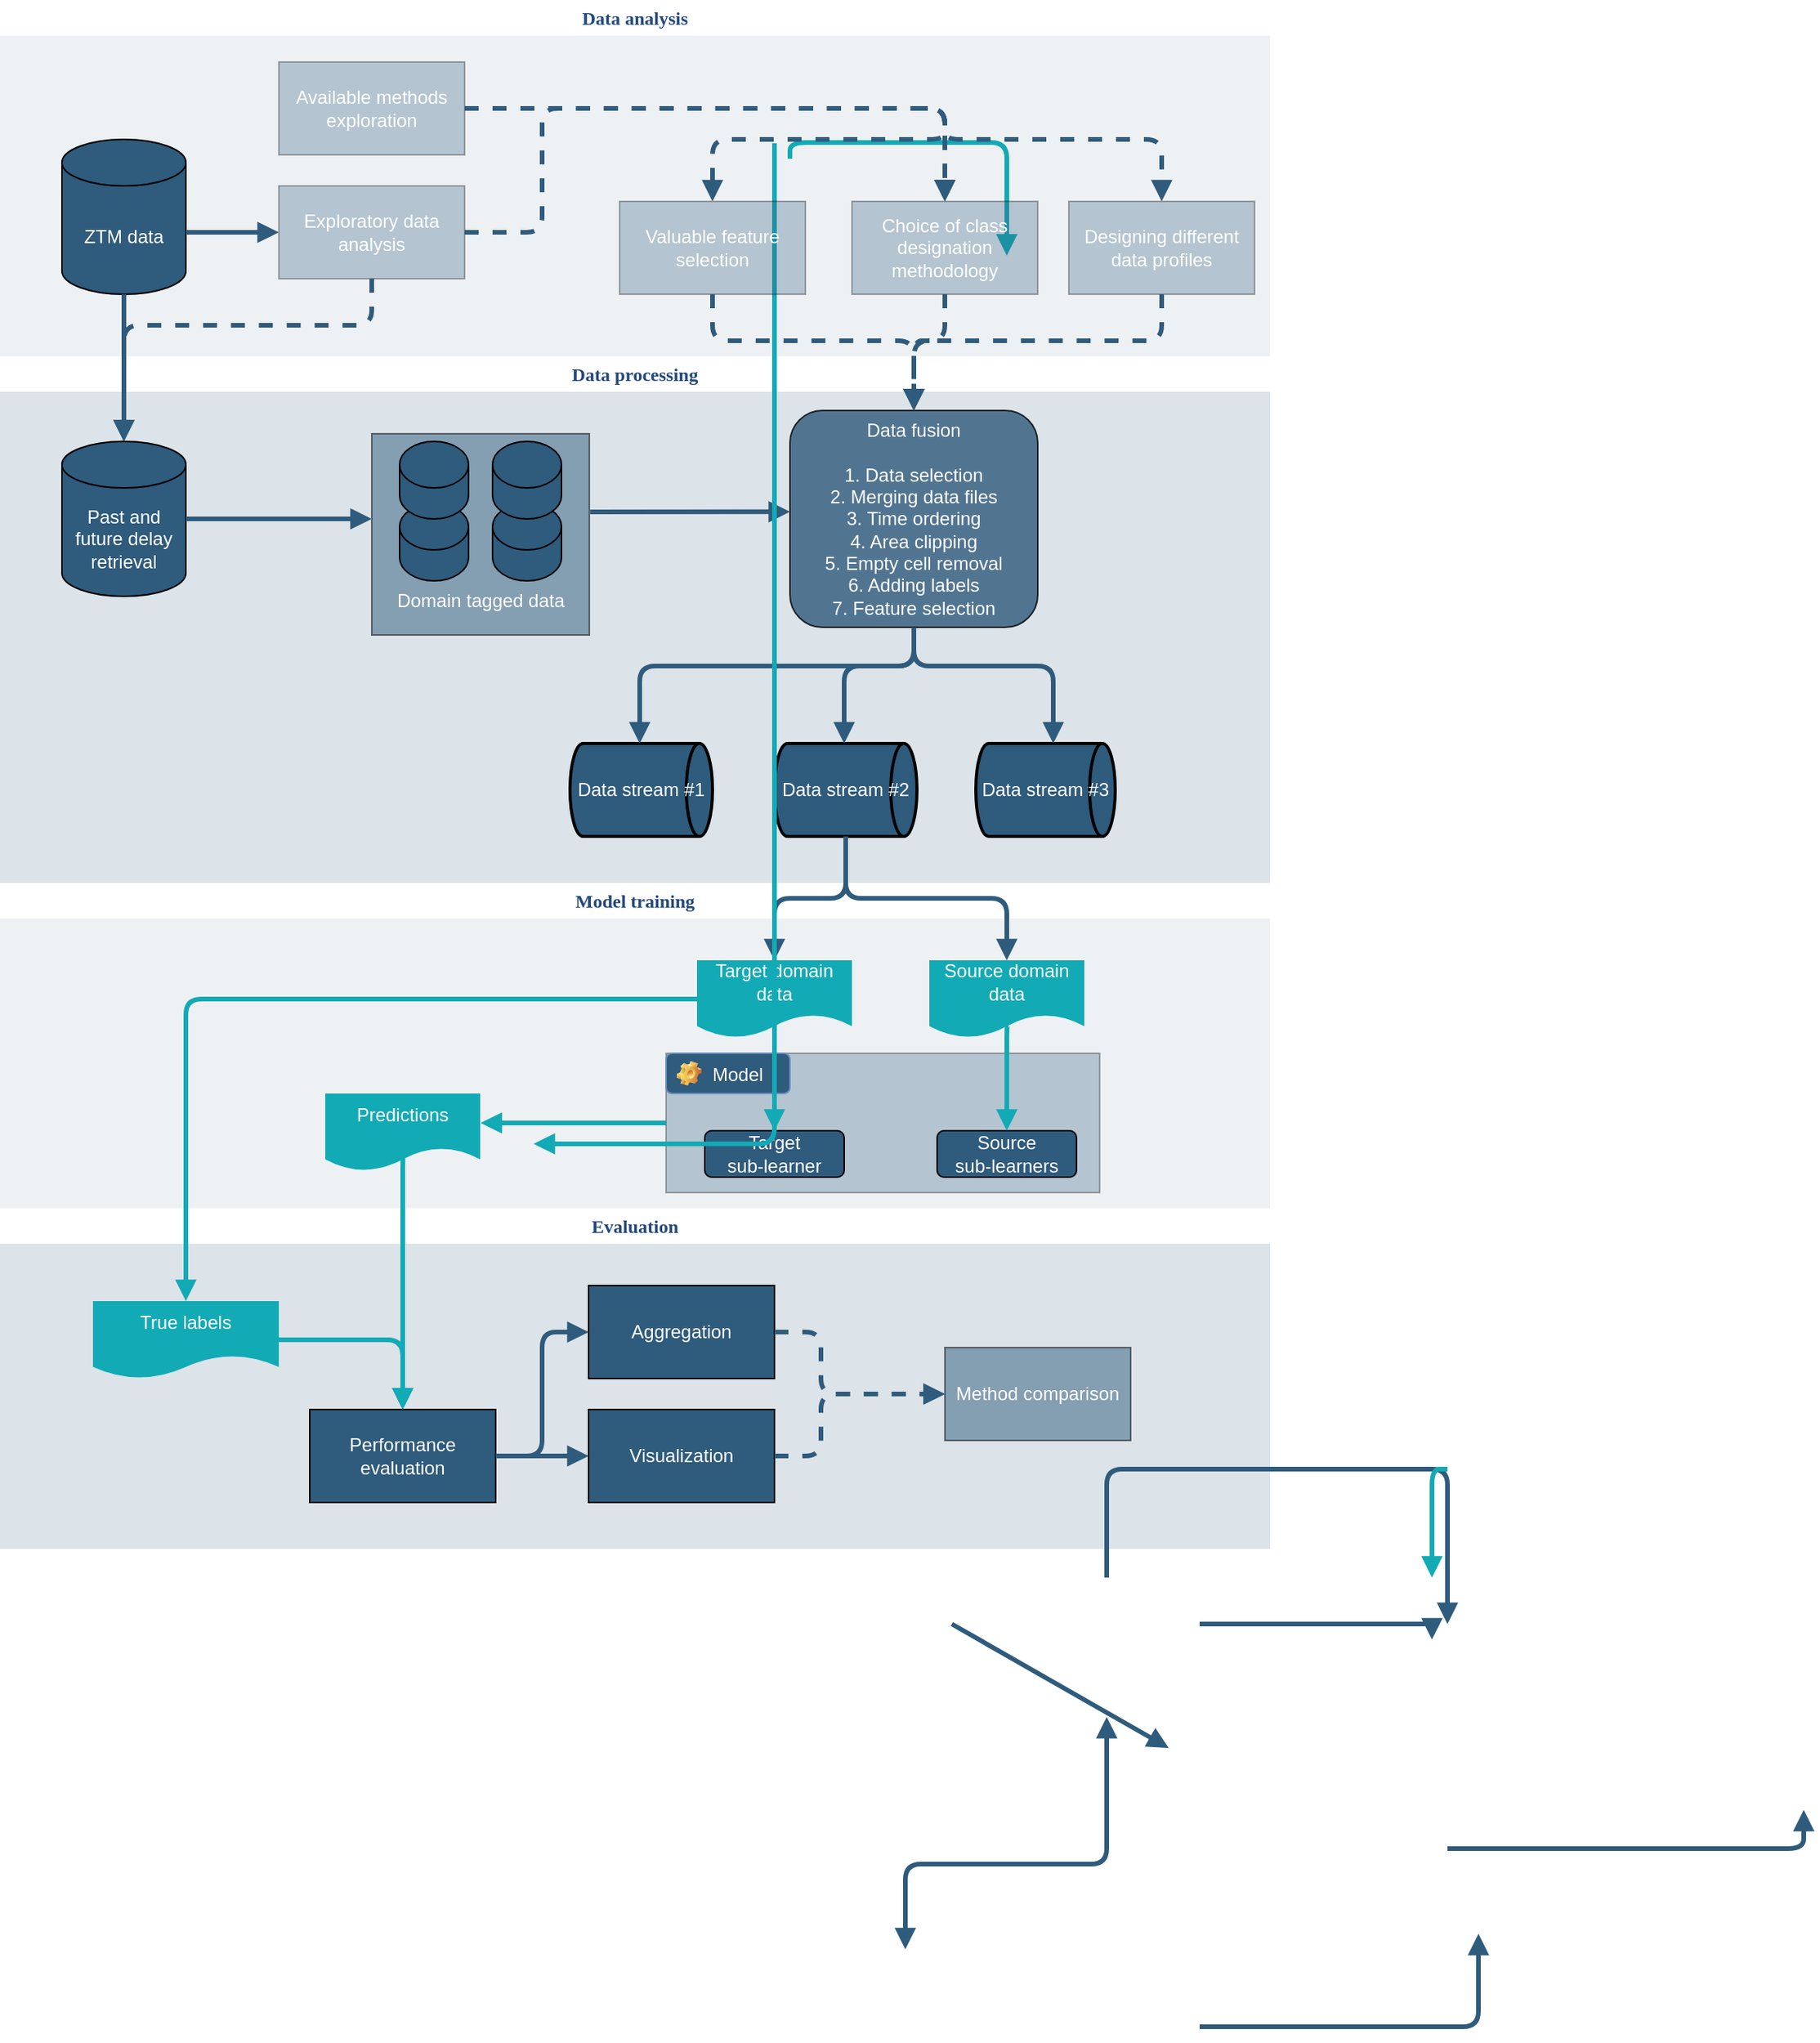 <mxfile version="19.0.3" type="device"><diagram id="07fea595-8f29-1299-0266-81d95cde20df" name="Page-1"><mxGraphModel dx="1357" dy="1702" grid="1" gridSize="10" guides="1" tooltips="1" connect="1" arrows="1" fold="1" page="1" pageScale="1" pageWidth="1169" pageHeight="827" background="#ffffff" math="0" shadow="0"><root><mxCell id="0"/><mxCell id="1" parent="0"/><mxCell id="170" value="&lt;font color=&quot;#23497d&quot;&gt;Data processing&lt;/font&gt;" style="swimlane;whiteSpace=wrap;fillColor=none;swimlaneFillColor=#BAC8D3;fontColor=#2F5B7C;fontFamily=Tahoma;html=1;strokeColor=none;opacity=50;" parent="1" vertex="1"><mxGeometry x="30" y="-540" width="820" height="340" as="geometry"><mxRectangle x="20" y="20" width="80" height="23" as="alternateBounds"/></mxGeometry></mxCell><mxCell id="Y4ShZxx5XBiJZ8ZqL_AV-230" value="&lt;br&gt;&lt;br&gt;&lt;br&gt;&lt;br&gt;&lt;br&gt;&lt;br&gt;Domain tagged data" style="rounded=0;whiteSpace=wrap;html=1;labelBackgroundColor=none;fontColor=#FFFFFF;fillColor=#2F5B7C;opacity=50;" vertex="1" parent="170"><mxGeometry x="240" y="50" width="140.5" height="130" as="geometry"/></mxCell><mxCell id="Y4ShZxx5XBiJZ8ZqL_AV-231" value="&lt;font color=&quot;#ffffff&quot;&gt;&lt;br&gt;&lt;/font&gt;" style="shape=cylinder3;whiteSpace=wrap;html=1;boundedLbl=1;backgroundOutline=1;size=15;labelBackgroundColor=none;fontColor=#000000;fillColor=#2F5B7C;" vertex="1" parent="170"><mxGeometry x="258" y="95" width="44.5" height="50" as="geometry"/></mxCell><mxCell id="Y4ShZxx5XBiJZ8ZqL_AV-232" value="&lt;font color=&quot;#ffffff&quot;&gt;&lt;br&gt;&lt;/font&gt;" style="shape=cylinder3;whiteSpace=wrap;html=1;boundedLbl=1;backgroundOutline=1;size=15;labelBackgroundColor=none;fontColor=#000000;fillColor=#2F5B7C;" vertex="1" parent="170"><mxGeometry x="318" y="95" width="44.5" height="50" as="geometry"/></mxCell><mxCell id="Y4ShZxx5XBiJZ8ZqL_AV-233" value="&lt;font color=&quot;#ffffff&quot;&gt;&lt;br&gt;&lt;/font&gt;" style="shape=cylinder3;whiteSpace=wrap;html=1;boundedLbl=1;backgroundOutline=1;size=15;labelBackgroundColor=none;fontColor=#000000;fillColor=#2F5B7C;" vertex="1" parent="170"><mxGeometry x="258" y="55" width="44.5" height="50" as="geometry"/></mxCell><mxCell id="Y4ShZxx5XBiJZ8ZqL_AV-234" value="&lt;font color=&quot;#ffffff&quot;&gt;&lt;br&gt;&lt;/font&gt;" style="shape=cylinder3;whiteSpace=wrap;html=1;boundedLbl=1;backgroundOutline=1;size=15;labelBackgroundColor=none;fontColor=#000000;fillColor=#2F5B7C;" vertex="1" parent="170"><mxGeometry x="318" y="55" width="44.5" height="50" as="geometry"/></mxCell><mxCell id="Y4ShZxx5XBiJZ8ZqL_AV-235" value="Past and future delay retrieval" style="shape=cylinder3;whiteSpace=wrap;html=1;boundedLbl=1;backgroundOutline=1;size=15;labelBackgroundColor=none;fontColor=#FFFFFF;fillColor=#2F5B7C;" vertex="1" parent="170"><mxGeometry x="40" y="55" width="80" height="100" as="geometry"/></mxCell><mxCell id="Y4ShZxx5XBiJZ8ZqL_AV-240" value="" style="edgeStyle=segmentEdgeStyle;strokeColor=#2F5B7C;strokeWidth=3;html=1;endArrow=block;endFill=1;exitX=1;exitY=0.5;exitDx=0;exitDy=0;exitPerimeter=0;" edge="1" parent="170" source="Y4ShZxx5XBiJZ8ZqL_AV-235"><mxGeometry width="100" height="100" relative="1" as="geometry"><mxPoint x="120" y="114.5" as="sourcePoint"/><mxPoint x="240" y="105" as="targetPoint"/><Array as="points"/></mxGeometry></mxCell><mxCell id="Y4ShZxx5XBiJZ8ZqL_AV-243" value="Data fusion&lt;br&gt;&lt;br&gt;1. Data selection&lt;br&gt;2. Merging data files&lt;br&gt;&lt;span style=&quot;text-align: left; background-color: initial;&quot;&gt;3. Time ordering&lt;/span&gt;&lt;br&gt;&lt;span style=&quot;background-color: initial;&quot;&gt;4. Area clipping&lt;/span&gt;&lt;br&gt;5. Empty cell removal&lt;br&gt;6. Adding labels&lt;br&gt;7. Feature selection" style="rounded=1;whiteSpace=wrap;html=1;labelBackgroundColor=none;fontColor=#FFFFFF;fillColor=#2F5B7C;opacity=80;" vertex="1" parent="170"><mxGeometry x="510" y="35" width="160" height="140" as="geometry"/></mxCell><mxCell id="Y4ShZxx5XBiJZ8ZqL_AV-245" value="" style="edgeStyle=segmentEdgeStyle;strokeColor=#2F5B7C;strokeWidth=3;html=1;endArrow=block;endFill=1;exitX=1.004;exitY=0.388;exitDx=0;exitDy=0;exitPerimeter=0;" edge="1" parent="170" source="Y4ShZxx5XBiJZ8ZqL_AV-230"><mxGeometry width="100" height="100" relative="1" as="geometry"><mxPoint x="310" y="110" as="sourcePoint"/><mxPoint x="510" y="100" as="targetPoint"/><Array as="points"/></mxGeometry></mxCell><mxCell id="Y4ShZxx5XBiJZ8ZqL_AV-246" value="&lt;font color=&quot;#000000&quot;&gt;&lt;br&gt;&lt;/font&gt;" style="edgeLabel;html=1;align=center;verticalAlign=middle;resizable=0;points=[];fontColor=#FFFFFF;labelBackgroundColor=none;" vertex="1" connectable="0" parent="Y4ShZxx5XBiJZ8ZqL_AV-245"><mxGeometry x="-0.452" y="-2" relative="1" as="geometry"><mxPoint x="18" y="-20" as="offset"/></mxGeometry></mxCell><mxCell id="Y4ShZxx5XBiJZ8ZqL_AV-248" value="Data stream #1" style="strokeWidth=2;html=1;shape=mxgraph.flowchart.direct_data;whiteSpace=wrap;labelBackgroundColor=none;fontColor=#FFFFFF;fillColor=#2F5B7C;" vertex="1" parent="170"><mxGeometry x="368" y="250" width="92" height="60" as="geometry"/></mxCell><mxCell id="Y4ShZxx5XBiJZ8ZqL_AV-249" value="Data stream #2" style="strokeWidth=2;html=1;shape=mxgraph.flowchart.direct_data;whiteSpace=wrap;labelBackgroundColor=none;fontColor=#FFFFFF;fillColor=#2F5B7C;" vertex="1" parent="170"><mxGeometry x="500" y="250" width="92" height="60" as="geometry"/></mxCell><mxCell id="Y4ShZxx5XBiJZ8ZqL_AV-250" value="Data stream #3" style="strokeWidth=2;html=1;shape=mxgraph.flowchart.direct_data;whiteSpace=wrap;labelBackgroundColor=none;fontColor=#FFFFFF;fillColor=#2F5B7C;" vertex="1" parent="170"><mxGeometry x="630" y="250" width="90" height="60" as="geometry"/></mxCell><mxCell id="Y4ShZxx5XBiJZ8ZqL_AV-251" value="" style="edgeStyle=segmentEdgeStyle;strokeColor=#2F5B7C;strokeWidth=3;html=1;endArrow=block;endFill=1;exitX=0.5;exitY=1;exitDx=0;exitDy=0;" edge="1" parent="170" source="Y4ShZxx5XBiJZ8ZqL_AV-243"><mxGeometry x="630" y="210" width="100" height="100" as="geometry"><mxPoint x="630" y="210" as="sourcePoint"/><mxPoint x="680" y="250" as="targetPoint"/><Array as="points"><mxPoint x="590" y="200"/><mxPoint x="680" y="200"/></Array></mxGeometry></mxCell><mxCell id="Y4ShZxx5XBiJZ8ZqL_AV-252" value="" style="edgeStyle=segmentEdgeStyle;strokeColor=#2F5B7C;strokeWidth=3;html=1;endArrow=block;endFill=1;exitX=0.5;exitY=1;exitDx=0;exitDy=0;" edge="1" parent="170" source="Y4ShZxx5XBiJZ8ZqL_AV-243"><mxGeometry x="465" y="530" width="100" height="100" as="geometry"><mxPoint x="565" y="180" as="sourcePoint"/><mxPoint x="545" y="250" as="targetPoint"/><Array as="points"><mxPoint x="590" y="200"/><mxPoint x="545" y="200"/></Array></mxGeometry></mxCell><mxCell id="Y4ShZxx5XBiJZ8ZqL_AV-253" value="" style="edgeStyle=segmentEdgeStyle;strokeColor=#2F5B7C;strokeWidth=3;html=1;endArrow=block;endFill=1;exitX=0.5;exitY=1;exitDx=0;exitDy=0;" edge="1" parent="170" source="Y4ShZxx5XBiJZ8ZqL_AV-243"><mxGeometry x="302.75" y="850" width="100" height="100" as="geometry"><mxPoint x="567.75" y="180" as="sourcePoint"/><mxPoint x="413" y="250" as="targetPoint"/><Array as="points"><mxPoint x="590" y="200"/><mxPoint x="413" y="200"/></Array></mxGeometry></mxCell><mxCell id="183" value="&lt;font color=&quot;#23497d&quot;&gt;Model training&lt;/font&gt;" style="swimlane;whiteSpace=wrap;fillColor=none;swimlaneFillColor=#BAC8D3;fontColor=#2F5B7C;fontFamily=Tahoma;html=1;strokeColor=none;opacity=25;" parent="1" vertex="1"><mxGeometry x="30" y="-200" width="820" height="210" as="geometry"><mxRectangle x="20" y="20" width="80" height="23" as="alternateBounds"/></mxGeometry></mxCell><mxCell id="Y4ShZxx5XBiJZ8ZqL_AV-256" value="Target domain&lt;br&gt;data&lt;br&gt; " style="shape=document;whiteSpace=wrap;verticalAlign=middle;strokeColor=none;fillColor=#12aab5;shadow=0;fontColor=#FFFFFF;fontFamily=Helvetica;fontStyle=0;html=1;fontSize=12;spacing=6;spacingBottom=22;" vertex="1" parent="183"><mxGeometry x="450" y="50" width="100" height="50" as="geometry"/></mxCell><mxCell id="Y4ShZxx5XBiJZ8ZqL_AV-257" value="Source domain&lt;br&gt;data&lt;br&gt; " style="shape=document;whiteSpace=wrap;verticalAlign=middle;strokeColor=none;fillColor=#12aab5;shadow=0;fontColor=#FFFFFF;fontFamily=Helvetica;fontStyle=0;html=1;fontSize=12;spacing=6;spacingBottom=22;" vertex="1" parent="183"><mxGeometry x="600" y="50" width="100" height="50" as="geometry"/></mxCell><mxCell id="Y4ShZxx5XBiJZ8ZqL_AV-283" value="" style="rounded=0;whiteSpace=wrap;html=1;labelBackgroundColor=none;fontColor=#FFFFFF;fillColor=#2F5B7C;opacity=30;" vertex="1" parent="183"><mxGeometry x="430" y="110" width="280" height="90" as="geometry"/></mxCell><mxCell id="Y4ShZxx5XBiJZ8ZqL_AV-288" value="Model" style="label;fontStyle=0;strokeColor=#6c8ebf;fillColor=#2F5B7C;align=left;verticalAlign=top;overflow=hidden;spacingLeft=28;spacingRight=4;rotatable=0;points=[[0,0.5],[1,0.5]];portConstraint=eastwest;imageWidth=16;imageHeight=16;image=img/clipart/Gear_128x128.png;labelBackgroundColor=none;fontColor=#FFFFFF;" vertex="1" parent="183"><mxGeometry x="430" y="110" width="80" height="26" as="geometry"/></mxCell><mxCell id="Y4ShZxx5XBiJZ8ZqL_AV-289" value="Target&lt;br&gt;sub-learner" style="rounded=1;whiteSpace=wrap;html=1;labelBackgroundColor=none;fontColor=#FFFFFF;fillColor=#2F5B7C;" vertex="1" parent="183"><mxGeometry x="455" y="160" width="90" height="30" as="geometry"/></mxCell><mxCell id="Y4ShZxx5XBiJZ8ZqL_AV-290" value="" style="edgeStyle=segmentEdgeStyle;strokeColor=#12AAB5;strokeWidth=3;html=1;endArrow=block;endFill=1;exitX=0.5;exitY=0.85;exitDx=0;exitDy=0;exitPerimeter=0;labelBorderColor=none;shadow=0;" edge="1" parent="183" source="Y4ShZxx5XBiJZ8ZqL_AV-256" target="Y4ShZxx5XBiJZ8ZqL_AV-289"><mxGeometry x="214.5" y="643.5" width="100" height="100" as="geometry"><mxPoint x="150" y="315" as="sourcePoint"/><mxPoint x="500" y="130" as="targetPoint"/><Array as="points"/></mxGeometry></mxCell><mxCell id="Y4ShZxx5XBiJZ8ZqL_AV-291" value="Source&lt;br&gt;sub-learners" style="rounded=1;whiteSpace=wrap;html=1;labelBackgroundColor=none;fontColor=#FFFFFF;fillColor=#2F5B7C;" vertex="1" parent="183"><mxGeometry x="605" y="160" width="90" height="30" as="geometry"/></mxCell><mxCell id="Y4ShZxx5XBiJZ8ZqL_AV-292" value="" style="edgeStyle=segmentEdgeStyle;strokeColor=#12AAB5;strokeWidth=3;html=1;endArrow=block;endFill=1;exitX=0.51;exitY=0.84;exitDx=0;exitDy=0;exitPerimeter=0;entryX=0.5;entryY=0;entryDx=0;entryDy=0;labelBorderColor=none;shadow=0;" edge="1" parent="183" source="Y4ShZxx5XBiJZ8ZqL_AV-257" target="Y4ShZxx5XBiJZ8ZqL_AV-291"><mxGeometry x="194.5" y="853.5" width="100" height="100" as="geometry"><mxPoint x="510" y="102.5" as="sourcePoint"/><mxPoint x="510" y="175" as="targetPoint"/><Array as="points"><mxPoint x="650" y="92"/></Array></mxGeometry></mxCell><mxCell id="Y4ShZxx5XBiJZ8ZqL_AV-326" value="Predictions&lt;br&gt; " style="shape=document;whiteSpace=wrap;verticalAlign=middle;strokeColor=none;fillColor=#12aab5;shadow=0;fontColor=#FFFFFF;fontFamily=Helvetica;fontStyle=0;html=1;fontSize=12;spacing=6;spacingBottom=22;" vertex="1" parent="183"><mxGeometry x="210" y="136" width="100" height="50" as="geometry"/></mxCell><mxCell id="Y4ShZxx5XBiJZ8ZqL_AV-325" value="" style="edgeStyle=segmentEdgeStyle;strokeColor=#12AAB5;strokeWidth=3;html=1;endArrow=block;endFill=1;exitX=0;exitY=0.5;exitDx=0;exitDy=0;labelBorderColor=none;shadow=0;entryX=1.003;entryY=0.389;entryDx=0;entryDy=0;entryPerimeter=0;" edge="1" parent="183" source="Y4ShZxx5XBiJZ8ZqL_AV-283" target="Y4ShZxx5XBiJZ8ZqL_AV-326"><mxGeometry x="194.5" y="853.5" width="100" height="100" as="geometry"><mxPoint x="510" y="102.5" as="sourcePoint"/><mxPoint x="350" y="140" as="targetPoint"/><Array as="points"/></mxGeometry></mxCell><mxCell id="187" value="&lt;font color=&quot;#23497d&quot;&gt;Evaluation&lt;/font&gt;" style="swimlane;whiteSpace=wrap;fillColor=none;swimlaneFillColor=#BAC8D3;fontColor=#2F5B7C;fontFamily=Tahoma;html=1;strokeColor=none;opacity=50;" parent="1" vertex="1"><mxGeometry x="30" y="10" width="820" height="220" as="geometry"><mxRectangle x="20" y="20" width="80" height="23" as="alternateBounds"/></mxGeometry></mxCell><mxCell id="189" value="True labels" style="shape=document;whiteSpace=wrap;verticalAlign=middle;strokeColor=none;fillColor=#12aab5;shadow=0;fontColor=#FFFFFF;fontFamily=Helvetica;fontStyle=0;html=1;fontSize=12;spacing=6;spacingBottom=22;" parent="187" vertex="1"><mxGeometry x="60" y="60" width="120" height="50" as="geometry"/></mxCell><mxCell id="Y4ShZxx5XBiJZ8ZqL_AV-330" value="Performance evaluation" style="rounded=0;whiteSpace=wrap;html=1;labelBackgroundColor=none;fontColor=#FFFFFF;fillColor=#2F5B7C;" vertex="1" parent="187"><mxGeometry x="200" y="130" width="120" height="60" as="geometry"/></mxCell><mxCell id="Y4ShZxx5XBiJZ8ZqL_AV-331" value="Aggregation" style="rounded=0;whiteSpace=wrap;html=1;labelBackgroundColor=none;fontColor=#FFFFFF;fillColor=#2F5B7C;" vertex="1" parent="187"><mxGeometry x="380" y="50" width="120" height="60" as="geometry"/></mxCell><mxCell id="Y4ShZxx5XBiJZ8ZqL_AV-332" value="Visualization" style="rounded=0;whiteSpace=wrap;html=1;labelBackgroundColor=none;fontColor=#FFFFFF;fillColor=#2F5B7C;" vertex="1" parent="187"><mxGeometry x="380" y="130" width="120" height="60" as="geometry"/></mxCell><mxCell id="Y4ShZxx5XBiJZ8ZqL_AV-333" value="" style="edgeStyle=segmentEdgeStyle;strokeColor=#2F5B7C;strokeWidth=3;html=1;endArrow=block;endFill=1;entryX=0;entryY=0.5;entryDx=0;entryDy=0;exitX=1;exitY=0.5;exitDx=0;exitDy=0;" edge="1" parent="187" source="Y4ShZxx5XBiJZ8ZqL_AV-330" target="Y4ShZxx5XBiJZ8ZqL_AV-332"><mxGeometry width="100" height="100" relative="1" as="geometry"><mxPoint x="556" y="-230" as="sourcePoint"/><mxPoint x="660" y="-150" as="targetPoint"/><Array as="points"><mxPoint x="350" y="160"/><mxPoint x="350" y="160"/></Array></mxGeometry></mxCell><mxCell id="Y4ShZxx5XBiJZ8ZqL_AV-334" value="" style="edgeStyle=segmentEdgeStyle;strokeColor=#2F5B7C;strokeWidth=3;html=1;endArrow=block;endFill=1;entryX=0;entryY=0.5;entryDx=0;entryDy=0;exitX=1;exitY=0.5;exitDx=0;exitDy=0;" edge="1" parent="187" source="Y4ShZxx5XBiJZ8ZqL_AV-330" target="Y4ShZxx5XBiJZ8ZqL_AV-331"><mxGeometry width="100" height="100" relative="1" as="geometry"><mxPoint x="330" y="170" as="sourcePoint"/><mxPoint x="390" y="170" as="targetPoint"/><Array as="points"><mxPoint x="350" y="160"/><mxPoint x="350" y="80"/></Array></mxGeometry></mxCell><mxCell id="Y4ShZxx5XBiJZ8ZqL_AV-335" value="Method comparison" style="rounded=0;whiteSpace=wrap;html=1;labelBackgroundColor=none;fontColor=#FFFFFF;fillColor=#2F5B7C;opacity=50;" vertex="1" parent="187"><mxGeometry x="610" y="90" width="120" height="60" as="geometry"/></mxCell><mxCell id="Y4ShZxx5XBiJZ8ZqL_AV-336" value="" style="edgeStyle=segmentEdgeStyle;strokeColor=#2F5B7C;strokeWidth=3;html=1;endArrow=block;endFill=1;entryX=0;entryY=0.5;entryDx=0;entryDy=0;exitX=1;exitY=0.5;exitDx=0;exitDy=0;dashed=1;" edge="1" parent="187" source="Y4ShZxx5XBiJZ8ZqL_AV-332" target="Y4ShZxx5XBiJZ8ZqL_AV-335"><mxGeometry width="100" height="100" relative="1" as="geometry"><mxPoint x="330" y="170.0" as="sourcePoint"/><mxPoint x="390" y="90" as="targetPoint"/><Array as="points"><mxPoint x="530" y="160"/><mxPoint x="530" y="120"/></Array></mxGeometry></mxCell><mxCell id="Y4ShZxx5XBiJZ8ZqL_AV-337" value="" style="edgeStyle=segmentEdgeStyle;strokeColor=#2F5B7C;strokeWidth=3;html=1;endArrow=block;endFill=1;exitX=1;exitY=0.5;exitDx=0;exitDy=0;dashed=1;entryX=0;entryY=0.5;entryDx=0;entryDy=0;" edge="1" parent="187" source="Y4ShZxx5XBiJZ8ZqL_AV-331" target="Y4ShZxx5XBiJZ8ZqL_AV-335"><mxGeometry width="100" height="100" relative="1" as="geometry"><mxPoint x="510" y="170.0" as="sourcePoint"/><mxPoint x="570" y="120" as="targetPoint"/><Array as="points"><mxPoint x="530" y="80"/><mxPoint x="530" y="120"/></Array></mxGeometry></mxCell><mxCell id="209" value="" style="edgeStyle=none;strokeColor=#2F5B7C;strokeWidth=3;html=1;endArrow=block;endFill=1;" parent="1" target="181" edge="1"><mxGeometry x="644.5" y="278.5" width="100" height="100" as="geometry"><mxPoint x="644.5" y="278.5" as="sourcePoint"/><mxPoint x="784.5" y="358.5" as="targetPoint"/></mxGeometry></mxCell><mxCell id="211" value="" style="edgeStyle=segmentEdgeStyle;strokeColor=#2F5B7C;strokeWidth=3;html=1;endArrow=block;endFill=1;" parent="1" target="181" edge="1"><mxGeometry x="644.5" y="308.5" width="100" height="100" as="geometry"><mxPoint x="644.5" y="433.5" as="sourcePoint"/><mxPoint x="744.5" y="338.5" as="targetPoint"/></mxGeometry></mxCell><mxCell id="212" value="" style="edgeStyle=segmentEdgeStyle;strokeColor=#2F5B7C;strokeWidth=3;html=1;endArrow=block;endFill=1;" parent="1" target="182" edge="1"><mxGeometry x="644.5" y="433.5" width="100" height="100" as="geometry"><mxPoint x="644.5" y="433.5" as="sourcePoint"/><mxPoint x="614.5" y="488.5" as="targetPoint"/></mxGeometry></mxCell><mxCell id="213" value="" style="edgeStyle=segmentEdgeStyle;strokeColor=#2F5B7C;strokeWidth=3;html=1;endArrow=block;endFill=1;" parent="1" target="177" edge="1"><mxGeometry x="744.5" y="178.5" width="100" height="100" as="geometry"><mxPoint x="744.5" y="248.5" as="sourcePoint"/><mxPoint x="964.5" y="278.5" as="targetPoint"/><Array as="points"><mxPoint x="744.5" y="178.5"/></Array></mxGeometry></mxCell><mxCell id="214" value="" style="edgeStyle=segmentEdgeStyle;strokeColor=#2F5B7C;strokeWidth=3;html=1;endArrow=block;endFill=1;" parent="1" target="179" edge="1"><mxGeometry x="804.5" y="278.5" width="100" height="100" as="geometry"><mxPoint x="804.5" y="278.5" as="sourcePoint"/><mxPoint x="954.5" y="288.5" as="targetPoint"/></mxGeometry></mxCell><mxCell id="215" value="" style="edgeStyle=segmentEdgeStyle;strokeColor=#2F5B7C;strokeWidth=3;html=1;endArrow=block;endFill=1;" parent="1" target="178" edge="1"><mxGeometry x="804.5" y="538.5" width="100" height="100" as="geometry"><mxPoint x="804.5" y="538.5" as="sourcePoint"/><mxPoint x="984.5" y="478.5" as="targetPoint"/></mxGeometry></mxCell><mxCell id="216" value="" style="edgeStyle=segmentEdgeStyle;strokeColor=#2F5B7C;strokeWidth=3;html=1;endArrow=block;endFill=1;" parent="1" target="199" edge="1"><mxGeometry x="964.5" y="423.5" width="100" height="100" as="geometry"><mxPoint x="964.5" y="423.5" as="sourcePoint"/><mxPoint x="1194.5" y="398.5" as="targetPoint"/></mxGeometry></mxCell><mxCell id="217" value="" style="edgeStyle=segmentEdgeStyle;strokeColor=#12AAB5;strokeWidth=3;html=1;endArrow=block;endFill=1;" parent="1" target="197" edge="1"><mxGeometry x="964.5" y="178.5" width="100" height="100" as="geometry"><mxPoint x="964.5" y="178.5" as="sourcePoint"/><mxPoint x="954.5" y="248.5" as="targetPoint"/></mxGeometry></mxCell><mxCell id="Y4ShZxx5XBiJZ8ZqL_AV-258" value="" style="edgeStyle=segmentEdgeStyle;strokeColor=#2F5B7C;strokeWidth=3;html=1;endArrow=block;endFill=1;exitX=0.5;exitY=1;exitDx=0;exitDy=0;exitPerimeter=0;entryX=0.5;entryY=0;entryDx=0;entryDy=0;" edge="1" parent="1" source="Y4ShZxx5XBiJZ8ZqL_AV-249" target="Y4ShZxx5XBiJZ8ZqL_AV-256"><mxGeometry width="100" height="100" relative="1" as="geometry"><mxPoint x="120" y="35" as="sourcePoint"/><mxPoint x="120" y="75" as="targetPoint"/><Array as="points"><mxPoint x="576" y="-190"/><mxPoint x="530" y="-190"/></Array></mxGeometry></mxCell><mxCell id="Y4ShZxx5XBiJZ8ZqL_AV-259" value="" style="edgeStyle=segmentEdgeStyle;strokeColor=#2F5B7C;strokeWidth=3;html=1;endArrow=block;endFill=1;entryX=0.5;entryY=0;entryDx=0;entryDy=0;exitX=0.5;exitY=1;exitDx=0;exitDy=0;exitPerimeter=0;" edge="1" parent="1" source="Y4ShZxx5XBiJZ8ZqL_AV-249" target="Y4ShZxx5XBiJZ8ZqL_AV-257"><mxGeometry width="100" height="100" relative="1" as="geometry"><mxPoint x="630" y="-210" as="sourcePoint"/><mxPoint x="540" y="-140" as="targetPoint"/><Array as="points"><mxPoint x="576" y="-190"/><mxPoint x="680" y="-190"/></Array></mxGeometry></mxCell><mxCell id="Y4ShZxx5XBiJZ8ZqL_AV-293" value="&lt;font color=&quot;#23497d&quot;&gt;Data analysis&lt;/font&gt;" style="swimlane;whiteSpace=wrap;fillColor=none;swimlaneFillColor=#BAC8D3;fontColor=#2F5B7C;fontFamily=Tahoma;html=1;strokeColor=none;opacity=25;" vertex="1" parent="1"><mxGeometry x="30" y="-770" width="820" height="230" as="geometry"><mxRectangle x="20" y="20" width="80" height="23" as="alternateBounds"/></mxGeometry></mxCell><mxCell id="Y4ShZxx5XBiJZ8ZqL_AV-301" value="" style="edgeStyle=segmentEdgeStyle;strokeColor=#12AAB5;strokeWidth=3;html=1;endArrow=block;endFill=1;exitX=0.5;exitY=0.85;exitDx=0;exitDy=0;exitPerimeter=0;entryX=0.5;entryY=0;entryDx=0;entryDy=0;labelBorderColor=none;shadow=0;" edge="1" parent="Y4ShZxx5XBiJZ8ZqL_AV-293" target="Y4ShZxx5XBiJZ8ZqL_AV-300"><mxGeometry x="214.5" y="643.5" width="100" height="100" as="geometry"><mxPoint x="500" y="92.5" as="sourcePoint"/><mxPoint x="344.5" y="738.5" as="targetPoint"/><Array as="points"><mxPoint x="500" y="150"/><mxPoint x="500" y="150"/></Array></mxGeometry></mxCell><mxCell id="Y4ShZxx5XBiJZ8ZqL_AV-303" value="" style="edgeStyle=segmentEdgeStyle;strokeColor=#12AAB5;strokeWidth=3;html=1;endArrow=block;endFill=1;exitX=0.51;exitY=0.84;exitDx=0;exitDy=0;exitPerimeter=0;entryX=0.5;entryY=0;entryDx=0;entryDy=0;labelBorderColor=none;shadow=0;" edge="1" parent="Y4ShZxx5XBiJZ8ZqL_AV-293" source="Y4ShZxx5XBiJZ8ZqL_AV-297"><mxGeometry x="194.5" y="853.5" width="100" height="100" as="geometry"><mxPoint x="510" y="102.5" as="sourcePoint"/><mxPoint x="650" y="165" as="targetPoint"/><Array as="points"><mxPoint x="650" y="92"/></Array></mxGeometry></mxCell><mxCell id="Y4ShZxx5XBiJZ8ZqL_AV-224" value="&lt;font color=&quot;#ffffff&quot;&gt;ZTM data&lt;/font&gt;" style="shape=cylinder3;whiteSpace=wrap;html=1;boundedLbl=1;backgroundOutline=1;size=15;labelBackgroundColor=none;fontColor=#000000;fillColor=#2F5B7C;" vertex="1" parent="Y4ShZxx5XBiJZ8ZqL_AV-293"><mxGeometry x="40" y="90" width="80" height="100" as="geometry"/></mxCell><mxCell id="Y4ShZxx5XBiJZ8ZqL_AV-306" value="Exploratory data&lt;br&gt;analysis" style="rounded=0;whiteSpace=wrap;html=1;labelBackgroundColor=none;fontColor=#FFFFFF;fillColor=#2F5B7C;opacity=30;" vertex="1" parent="Y4ShZxx5XBiJZ8ZqL_AV-293"><mxGeometry x="180" y="120" width="120" height="60" as="geometry"/></mxCell><mxCell id="Y4ShZxx5XBiJZ8ZqL_AV-307" value="Available methods&lt;br&gt;exploration" style="rounded=0;whiteSpace=wrap;html=1;labelBackgroundColor=none;fontColor=#FFFFFF;fillColor=#2F5B7C;opacity=30;" vertex="1" parent="Y4ShZxx5XBiJZ8ZqL_AV-293"><mxGeometry x="180" y="40" width="120" height="60" as="geometry"/></mxCell><mxCell id="Y4ShZxx5XBiJZ8ZqL_AV-309" value="" style="edgeStyle=segmentEdgeStyle;strokeColor=#2F5B7C;strokeWidth=3;html=1;endArrow=block;endFill=1;entryX=0;entryY=0.5;entryDx=0;entryDy=0;" edge="1" parent="Y4ShZxx5XBiJZ8ZqL_AV-293" target="Y4ShZxx5XBiJZ8ZqL_AV-306"><mxGeometry width="100" height="100" relative="1" as="geometry"><mxPoint x="120" y="150" as="sourcePoint"/><mxPoint x="90" y="295" as="targetPoint"/><Array as="points"><mxPoint x="120" y="150"/></Array></mxGeometry></mxCell><mxCell id="Y4ShZxx5XBiJZ8ZqL_AV-310" value="Choice of class designation methodology" style="rounded=0;whiteSpace=wrap;html=1;labelBackgroundColor=none;fontColor=#FFFFFF;fillColor=#2F5B7C;opacity=30;" vertex="1" parent="Y4ShZxx5XBiJZ8ZqL_AV-293"><mxGeometry x="550" y="130" width="120" height="60" as="geometry"/></mxCell><mxCell id="Y4ShZxx5XBiJZ8ZqL_AV-311" value="Valuable feature selection" style="rounded=0;whiteSpace=wrap;html=1;labelBackgroundColor=none;fontColor=#FFFFFF;fillColor=#2F5B7C;opacity=30;" vertex="1" parent="Y4ShZxx5XBiJZ8ZqL_AV-293"><mxGeometry x="400" y="130" width="120" height="60" as="geometry"/></mxCell><mxCell id="Y4ShZxx5XBiJZ8ZqL_AV-312" value="Designing different data profiles" style="rounded=0;whiteSpace=wrap;html=1;labelBackgroundColor=none;fontColor=#FFFFFF;fillColor=#2F5B7C;opacity=30;" vertex="1" parent="Y4ShZxx5XBiJZ8ZqL_AV-293"><mxGeometry x="690" y="130" width="120" height="60" as="geometry"/></mxCell><mxCell id="Y4ShZxx5XBiJZ8ZqL_AV-313" value="" style="edgeStyle=segmentEdgeStyle;strokeColor=#2F5B7C;strokeWidth=3;html=1;endArrow=block;endFill=1;exitX=1;exitY=0.5;exitDx=0;exitDy=0;dashed=1;entryX=0.5;entryY=0;entryDx=0;entryDy=0;" edge="1" parent="Y4ShZxx5XBiJZ8ZqL_AV-293" source="Y4ShZxx5XBiJZ8ZqL_AV-306" target="Y4ShZxx5XBiJZ8ZqL_AV-310"><mxGeometry width="100" height="100" relative="1" as="geometry"><mxPoint x="250" y="190" as="sourcePoint"/><mxPoint x="600" y="70" as="targetPoint"/><Array as="points"><mxPoint x="350" y="150"/><mxPoint x="350" y="70"/><mxPoint x="610" y="70"/></Array></mxGeometry></mxCell><mxCell id="Y4ShZxx5XBiJZ8ZqL_AV-314" value="" style="edgeStyle=segmentEdgeStyle;strokeColor=#2F5B7C;strokeWidth=3;html=1;endArrow=block;endFill=1;exitX=1;exitY=0.5;exitDx=0;exitDy=0;dashed=1;entryX=0.5;entryY=0;entryDx=0;entryDy=0;" edge="1" parent="Y4ShZxx5XBiJZ8ZqL_AV-293" source="Y4ShZxx5XBiJZ8ZqL_AV-307" target="Y4ShZxx5XBiJZ8ZqL_AV-310"><mxGeometry width="100" height="100" relative="1" as="geometry"><mxPoint x="310" y="160" as="sourcePoint"/><mxPoint x="610" y="110" as="targetPoint"/><Array as="points"><mxPoint x="610" y="70"/></Array></mxGeometry></mxCell><mxCell id="175" value="" style="edgeStyle=segmentEdgeStyle;strokeColor=#2F5B7C;strokeWidth=3;html=1;endArrow=block;endFill=1;exitX=0.5;exitY=1;exitDx=0;exitDy=0;entryX=0.5;entryY=0;entryDx=0;entryDy=0;exitPerimeter=0;entryPerimeter=0;" parent="1" source="Y4ShZxx5XBiJZ8ZqL_AV-224" target="Y4ShZxx5XBiJZ8ZqL_AV-235" edge="1"><mxGeometry width="100" height="100" relative="1" as="geometry"><mxPoint x="140" y="-435.5" as="sourcePoint"/><mxPoint x="255.5" y="-435.5" as="targetPoint"/><Array as="points"/></mxGeometry></mxCell><mxCell id="Y4ShZxx5XBiJZ8ZqL_AV-308" value="" style="edgeStyle=segmentEdgeStyle;strokeColor=#2F5B7C;strokeWidth=3;html=1;endArrow=block;endFill=1;exitX=0.5;exitY=1;exitDx=0;exitDy=0;entryX=0.5;entryY=0;entryDx=0;entryDy=0;entryPerimeter=0;dashed=1;" edge="1" parent="1" source="Y4ShZxx5XBiJZ8ZqL_AV-306" target="Y4ShZxx5XBiJZ8ZqL_AV-235"><mxGeometry width="100" height="100" relative="1" as="geometry"><mxPoint x="120" y="-600" as="sourcePoint"/><mxPoint x="120" y="-475" as="targetPoint"/><Array as="points"><mxPoint x="270" y="-560"/><mxPoint x="110" y="-560"/></Array></mxGeometry></mxCell><mxCell id="Y4ShZxx5XBiJZ8ZqL_AV-315" value="" style="edgeStyle=segmentEdgeStyle;strokeColor=#2F5B7C;strokeWidth=3;html=1;endArrow=block;endFill=1;dashed=1;entryX=0.5;entryY=0;entryDx=0;entryDy=0;" edge="1" parent="1" target="Y4ShZxx5XBiJZ8ZqL_AV-311"><mxGeometry width="100" height="100" relative="1" as="geometry"><mxPoint x="620" y="-700" as="sourcePoint"/><mxPoint x="650" y="-650" as="targetPoint"/><Array as="points"><mxPoint x="640" y="-680"/><mxPoint x="490" y="-680"/></Array></mxGeometry></mxCell><mxCell id="Y4ShZxx5XBiJZ8ZqL_AV-316" value="" style="edgeStyle=segmentEdgeStyle;strokeColor=#2F5B7C;strokeWidth=3;html=1;endArrow=block;endFill=1;dashed=1;entryX=0.5;entryY=0;entryDx=0;entryDy=0;" edge="1" parent="1" target="Y4ShZxx5XBiJZ8ZqL_AV-312"><mxGeometry width="100" height="100" relative="1" as="geometry"><mxPoint x="620" y="-700" as="sourcePoint"/><mxPoint x="500" y="-650" as="targetPoint"/><Array as="points"><mxPoint x="640" y="-700"/><mxPoint x="640" y="-680"/><mxPoint x="780" y="-680"/></Array></mxGeometry></mxCell><mxCell id="Y4ShZxx5XBiJZ8ZqL_AV-317" value="" style="edgeStyle=segmentEdgeStyle;strokeColor=#2F5B7C;strokeWidth=3;html=1;endArrow=block;endFill=1;exitX=0.5;exitY=1;exitDx=0;exitDy=0;dashed=1;entryX=0.5;entryY=0;entryDx=0;entryDy=0;" edge="1" parent="1" source="Y4ShZxx5XBiJZ8ZqL_AV-311" target="Y4ShZxx5XBiJZ8ZqL_AV-243"><mxGeometry width="100" height="100" relative="1" as="geometry"><mxPoint x="340" y="-690" as="sourcePoint"/><mxPoint x="650" y="-630" as="targetPoint"/><Array as="points"><mxPoint x="490" y="-550"/><mxPoint x="620" y="-550"/></Array></mxGeometry></mxCell><mxCell id="Y4ShZxx5XBiJZ8ZqL_AV-318" value="" style="edgeStyle=segmentEdgeStyle;strokeColor=#2F5B7C;strokeWidth=3;html=1;endArrow=block;endFill=1;exitX=0.5;exitY=1;exitDx=0;exitDy=0;dashed=1;entryX=0.5;entryY=0;entryDx=0;entryDy=0;" edge="1" parent="1" source="Y4ShZxx5XBiJZ8ZqL_AV-310" target="Y4ShZxx5XBiJZ8ZqL_AV-243"><mxGeometry width="100" height="100" relative="1" as="geometry"><mxPoint x="500" y="-570" as="sourcePoint"/><mxPoint x="630" y="-495" as="targetPoint"/><Array as="points"><mxPoint x="640" y="-550"/><mxPoint x="620" y="-550"/></Array></mxGeometry></mxCell><mxCell id="Y4ShZxx5XBiJZ8ZqL_AV-319" value="" style="edgeStyle=segmentEdgeStyle;strokeColor=#2F5B7C;strokeWidth=3;html=1;endArrow=block;endFill=1;exitX=0.5;exitY=1;exitDx=0;exitDy=0;dashed=1;entryX=0.5;entryY=0;entryDx=0;entryDy=0;" edge="1" parent="1" source="Y4ShZxx5XBiJZ8ZqL_AV-312" target="Y4ShZxx5XBiJZ8ZqL_AV-243"><mxGeometry width="100" height="100" relative="1" as="geometry"><mxPoint x="650" y="-570" as="sourcePoint"/><mxPoint x="630" y="-495" as="targetPoint"/><Array as="points"><mxPoint x="780" y="-550"/><mxPoint x="620" y="-550"/></Array></mxGeometry></mxCell><mxCell id="Y4ShZxx5XBiJZ8ZqL_AV-324" value="" style="edgeStyle=segmentEdgeStyle;strokeColor=#12AAB5;strokeWidth=3;html=1;endArrow=block;endFill=1;exitX=0;exitY=0.5;exitDx=0;exitDy=0;labelBorderColor=none;shadow=0;" edge="1" parent="1" source="Y4ShZxx5XBiJZ8ZqL_AV-256"><mxGeometry x="224.5" y="653.5" width="100" height="100" as="geometry"><mxPoint x="540" y="-97.5" as="sourcePoint"/><mxPoint x="150" y="70" as="targetPoint"/><Array as="points"><mxPoint x="150" y="-125"/><mxPoint x="150" y="50"/></Array></mxGeometry></mxCell><mxCell id="Y4ShZxx5XBiJZ8ZqL_AV-327" value="" style="edgeStyle=segmentEdgeStyle;strokeColor=#12AAB5;strokeWidth=3;html=1;endArrow=block;endFill=1;labelBorderColor=none;shadow=0;exitX=0.51;exitY=0.817;exitDx=0;exitDy=0;exitPerimeter=0;" edge="1" parent="1" source="Y4ShZxx5XBiJZ8ZqL_AV-326"><mxGeometry x="204.5" y="863.5" width="100" height="100" as="geometry"><mxPoint x="290" as="sourcePoint"/><mxPoint x="290" y="140" as="targetPoint"/><Array as="points"/></mxGeometry></mxCell><mxCell id="Y4ShZxx5XBiJZ8ZqL_AV-328" value="" style="edgeStyle=segmentEdgeStyle;strokeColor=#12AAB5;strokeWidth=3;html=1;endArrow=block;endFill=1;labelBorderColor=none;shadow=0;exitX=1;exitY=0.5;exitDx=0;exitDy=0;" edge="1" parent="1" source="189"><mxGeometry x="214.5" y="873.5" width="100" height="100" as="geometry"><mxPoint x="301" y="-13.15" as="sourcePoint"/><mxPoint x="290" y="140" as="targetPoint"/><Array as="points"/></mxGeometry></mxCell></root></mxGraphModel></diagram></mxfile>